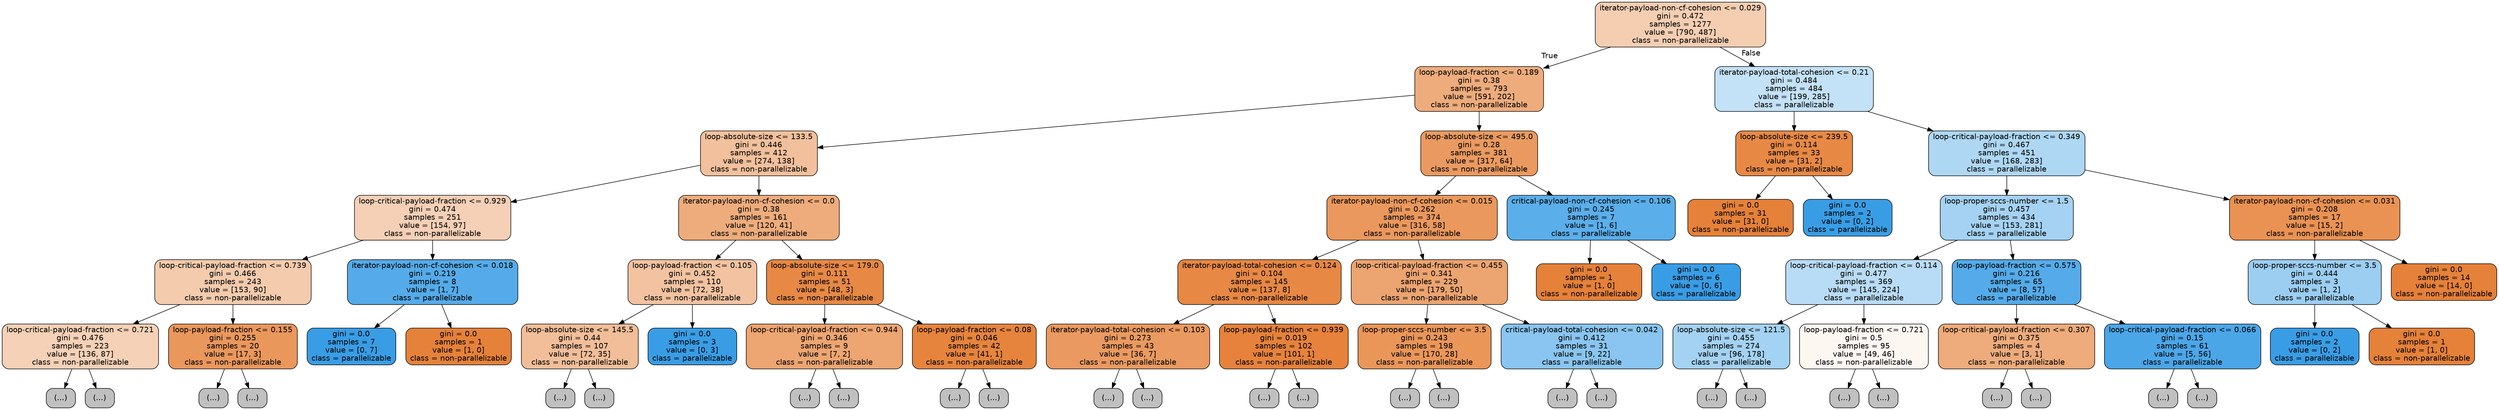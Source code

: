 digraph Tree {
node [shape=box, style="filled, rounded", color="black", fontname=helvetica] ;
edge [fontname=helvetica] ;
0 [label="iterator-payload-non-cf-cohesion <= 0.029\ngini = 0.472\nsamples = 1277\nvalue = [790, 487]\nclass = non-parallelizable", fillcolor="#e5813962"] ;
1 [label="loop-payload-fraction <= 0.189\ngini = 0.38\nsamples = 793\nvalue = [591, 202]\nclass = non-parallelizable", fillcolor="#e58139a8"] ;
0 -> 1 [labeldistance=2.5, labelangle=45, headlabel="True"] ;
2 [label="loop-absolute-size <= 133.5\ngini = 0.446\nsamples = 412\nvalue = [274, 138]\nclass = non-parallelizable", fillcolor="#e581397f"] ;
1 -> 2 ;
3 [label="loop-critical-payload-fraction <= 0.929\ngini = 0.474\nsamples = 251\nvalue = [154, 97]\nclass = non-parallelizable", fillcolor="#e581395e"] ;
2 -> 3 ;
4 [label="loop-critical-payload-fraction <= 0.739\ngini = 0.466\nsamples = 243\nvalue = [153, 90]\nclass = non-parallelizable", fillcolor="#e5813969"] ;
3 -> 4 ;
5 [label="loop-critical-payload-fraction <= 0.721\ngini = 0.476\nsamples = 223\nvalue = [136, 87]\nclass = non-parallelizable", fillcolor="#e581395c"] ;
4 -> 5 ;
6 [label="(...)", fillcolor="#C0C0C0"] ;
5 -> 6 ;
137 [label="(...)", fillcolor="#C0C0C0"] ;
5 -> 137 ;
140 [label="loop-payload-fraction <= 0.155\ngini = 0.255\nsamples = 20\nvalue = [17, 3]\nclass = non-parallelizable", fillcolor="#e58139d2"] ;
4 -> 140 ;
141 [label="(...)", fillcolor="#C0C0C0"] ;
140 -> 141 ;
150 [label="(...)", fillcolor="#C0C0C0"] ;
140 -> 150 ;
151 [label="iterator-payload-non-cf-cohesion <= 0.018\ngini = 0.219\nsamples = 8\nvalue = [1, 7]\nclass = parallelizable", fillcolor="#399de5db"] ;
3 -> 151 ;
152 [label="gini = 0.0\nsamples = 7\nvalue = [0, 7]\nclass = parallelizable", fillcolor="#399de5ff"] ;
151 -> 152 ;
153 [label="gini = 0.0\nsamples = 1\nvalue = [1, 0]\nclass = non-parallelizable", fillcolor="#e58139ff"] ;
151 -> 153 ;
154 [label="iterator-payload-non-cf-cohesion <= 0.0\ngini = 0.38\nsamples = 161\nvalue = [120, 41]\nclass = non-parallelizable", fillcolor="#e58139a8"] ;
2 -> 154 ;
155 [label="loop-payload-fraction <= 0.105\ngini = 0.452\nsamples = 110\nvalue = [72, 38]\nclass = non-parallelizable", fillcolor="#e5813978"] ;
154 -> 155 ;
156 [label="loop-absolute-size <= 145.5\ngini = 0.44\nsamples = 107\nvalue = [72, 35]\nclass = non-parallelizable", fillcolor="#e5813983"] ;
155 -> 156 ;
157 [label="(...)", fillcolor="#C0C0C0"] ;
156 -> 157 ;
158 [label="(...)", fillcolor="#C0C0C0"] ;
156 -> 158 ;
231 [label="gini = 0.0\nsamples = 3\nvalue = [0, 3]\nclass = parallelizable", fillcolor="#399de5ff"] ;
155 -> 231 ;
232 [label="loop-absolute-size <= 179.0\ngini = 0.111\nsamples = 51\nvalue = [48, 3]\nclass = non-parallelizable", fillcolor="#e58139ef"] ;
154 -> 232 ;
233 [label="loop-critical-payload-fraction <= 0.944\ngini = 0.346\nsamples = 9\nvalue = [7, 2]\nclass = non-parallelizable", fillcolor="#e58139b6"] ;
232 -> 233 ;
234 [label="(...)", fillcolor="#C0C0C0"] ;
233 -> 234 ;
239 [label="(...)", fillcolor="#C0C0C0"] ;
233 -> 239 ;
240 [label="loop-payload-fraction <= 0.08\ngini = 0.046\nsamples = 42\nvalue = [41, 1]\nclass = non-parallelizable", fillcolor="#e58139f9"] ;
232 -> 240 ;
241 [label="(...)", fillcolor="#C0C0C0"] ;
240 -> 241 ;
242 [label="(...)", fillcolor="#C0C0C0"] ;
240 -> 242 ;
245 [label="loop-absolute-size <= 495.0\ngini = 0.28\nsamples = 381\nvalue = [317, 64]\nclass = non-parallelizable", fillcolor="#e58139cc"] ;
1 -> 245 ;
246 [label="iterator-payload-non-cf-cohesion <= 0.015\ngini = 0.262\nsamples = 374\nvalue = [316, 58]\nclass = non-parallelizable", fillcolor="#e58139d0"] ;
245 -> 246 ;
247 [label="iterator-payload-total-cohesion <= 0.124\ngini = 0.104\nsamples = 145\nvalue = [137, 8]\nclass = non-parallelizable", fillcolor="#e58139f0"] ;
246 -> 247 ;
248 [label="iterator-payload-total-cohesion <= 0.103\ngini = 0.273\nsamples = 43\nvalue = [36, 7]\nclass = non-parallelizable", fillcolor="#e58139cd"] ;
247 -> 248 ;
249 [label="(...)", fillcolor="#C0C0C0"] ;
248 -> 249 ;
254 [label="(...)", fillcolor="#C0C0C0"] ;
248 -> 254 ;
263 [label="loop-payload-fraction <= 0.939\ngini = 0.019\nsamples = 102\nvalue = [101, 1]\nclass = non-parallelizable", fillcolor="#e58139fc"] ;
247 -> 263 ;
264 [label="(...)", fillcolor="#C0C0C0"] ;
263 -> 264 ;
265 [label="(...)", fillcolor="#C0C0C0"] ;
263 -> 265 ;
268 [label="loop-critical-payload-fraction <= 0.455\ngini = 0.341\nsamples = 229\nvalue = [179, 50]\nclass = non-parallelizable", fillcolor="#e58139b8"] ;
246 -> 268 ;
269 [label="loop-proper-sccs-number <= 3.5\ngini = 0.243\nsamples = 198\nvalue = [170, 28]\nclass = non-parallelizable", fillcolor="#e58139d5"] ;
268 -> 269 ;
270 [label="(...)", fillcolor="#C0C0C0"] ;
269 -> 270 ;
317 [label="(...)", fillcolor="#C0C0C0"] ;
269 -> 317 ;
320 [label="critical-payload-total-cohesion <= 0.042\ngini = 0.412\nsamples = 31\nvalue = [9, 22]\nclass = parallelizable", fillcolor="#399de597"] ;
268 -> 320 ;
321 [label="(...)", fillcolor="#C0C0C0"] ;
320 -> 321 ;
322 [label="(...)", fillcolor="#C0C0C0"] ;
320 -> 322 ;
333 [label="critical-payload-non-cf-cohesion <= 0.106\ngini = 0.245\nsamples = 7\nvalue = [1, 6]\nclass = parallelizable", fillcolor="#399de5d4"] ;
245 -> 333 ;
334 [label="gini = 0.0\nsamples = 1\nvalue = [1, 0]\nclass = non-parallelizable", fillcolor="#e58139ff"] ;
333 -> 334 ;
335 [label="gini = 0.0\nsamples = 6\nvalue = [0, 6]\nclass = parallelizable", fillcolor="#399de5ff"] ;
333 -> 335 ;
336 [label="iterator-payload-total-cohesion <= 0.21\ngini = 0.484\nsamples = 484\nvalue = [199, 285]\nclass = parallelizable", fillcolor="#399de54d"] ;
0 -> 336 [labeldistance=2.5, labelangle=-45, headlabel="False"] ;
337 [label="loop-absolute-size <= 239.5\ngini = 0.114\nsamples = 33\nvalue = [31, 2]\nclass = non-parallelizable", fillcolor="#e58139ef"] ;
336 -> 337 ;
338 [label="gini = 0.0\nsamples = 31\nvalue = [31, 0]\nclass = non-parallelizable", fillcolor="#e58139ff"] ;
337 -> 338 ;
339 [label="gini = 0.0\nsamples = 2\nvalue = [0, 2]\nclass = parallelizable", fillcolor="#399de5ff"] ;
337 -> 339 ;
340 [label="loop-critical-payload-fraction <= 0.349\ngini = 0.467\nsamples = 451\nvalue = [168, 283]\nclass = parallelizable", fillcolor="#399de568"] ;
336 -> 340 ;
341 [label="loop-proper-sccs-number <= 1.5\ngini = 0.457\nsamples = 434\nvalue = [153, 281]\nclass = parallelizable", fillcolor="#399de574"] ;
340 -> 341 ;
342 [label="loop-critical-payload-fraction <= 0.114\ngini = 0.477\nsamples = 369\nvalue = [145, 224]\nclass = parallelizable", fillcolor="#399de55a"] ;
341 -> 342 ;
343 [label="loop-absolute-size <= 121.5\ngini = 0.455\nsamples = 274\nvalue = [96, 178]\nclass = parallelizable", fillcolor="#399de575"] ;
342 -> 343 ;
344 [label="(...)", fillcolor="#C0C0C0"] ;
343 -> 344 ;
423 [label="(...)", fillcolor="#C0C0C0"] ;
343 -> 423 ;
438 [label="loop-payload-fraction <= 0.721\ngini = 0.5\nsamples = 95\nvalue = [49, 46]\nclass = non-parallelizable", fillcolor="#e5813910"] ;
342 -> 438 ;
439 [label="(...)", fillcolor="#C0C0C0"] ;
438 -> 439 ;
464 [label="(...)", fillcolor="#C0C0C0"] ;
438 -> 464 ;
473 [label="loop-payload-fraction <= 0.575\ngini = 0.216\nsamples = 65\nvalue = [8, 57]\nclass = parallelizable", fillcolor="#399de5db"] ;
341 -> 473 ;
474 [label="loop-critical-payload-fraction <= 0.307\ngini = 0.375\nsamples = 4\nvalue = [3, 1]\nclass = non-parallelizable", fillcolor="#e58139aa"] ;
473 -> 474 ;
475 [label="(...)", fillcolor="#C0C0C0"] ;
474 -> 475 ;
476 [label="(...)", fillcolor="#C0C0C0"] ;
474 -> 476 ;
477 [label="loop-critical-payload-fraction <= 0.066\ngini = 0.15\nsamples = 61\nvalue = [5, 56]\nclass = parallelizable", fillcolor="#399de5e8"] ;
473 -> 477 ;
478 [label="(...)", fillcolor="#C0C0C0"] ;
477 -> 478 ;
485 [label="(...)", fillcolor="#C0C0C0"] ;
477 -> 485 ;
486 [label="iterator-payload-non-cf-cohesion <= 0.031\ngini = 0.208\nsamples = 17\nvalue = [15, 2]\nclass = non-parallelizable", fillcolor="#e58139dd"] ;
340 -> 486 ;
487 [label="loop-proper-sccs-number <= 3.5\ngini = 0.444\nsamples = 3\nvalue = [1, 2]\nclass = parallelizable", fillcolor="#399de57f"] ;
486 -> 487 ;
488 [label="gini = 0.0\nsamples = 2\nvalue = [0, 2]\nclass = parallelizable", fillcolor="#399de5ff"] ;
487 -> 488 ;
489 [label="gini = 0.0\nsamples = 1\nvalue = [1, 0]\nclass = non-parallelizable", fillcolor="#e58139ff"] ;
487 -> 489 ;
490 [label="gini = 0.0\nsamples = 14\nvalue = [14, 0]\nclass = non-parallelizable", fillcolor="#e58139ff"] ;
486 -> 490 ;
}